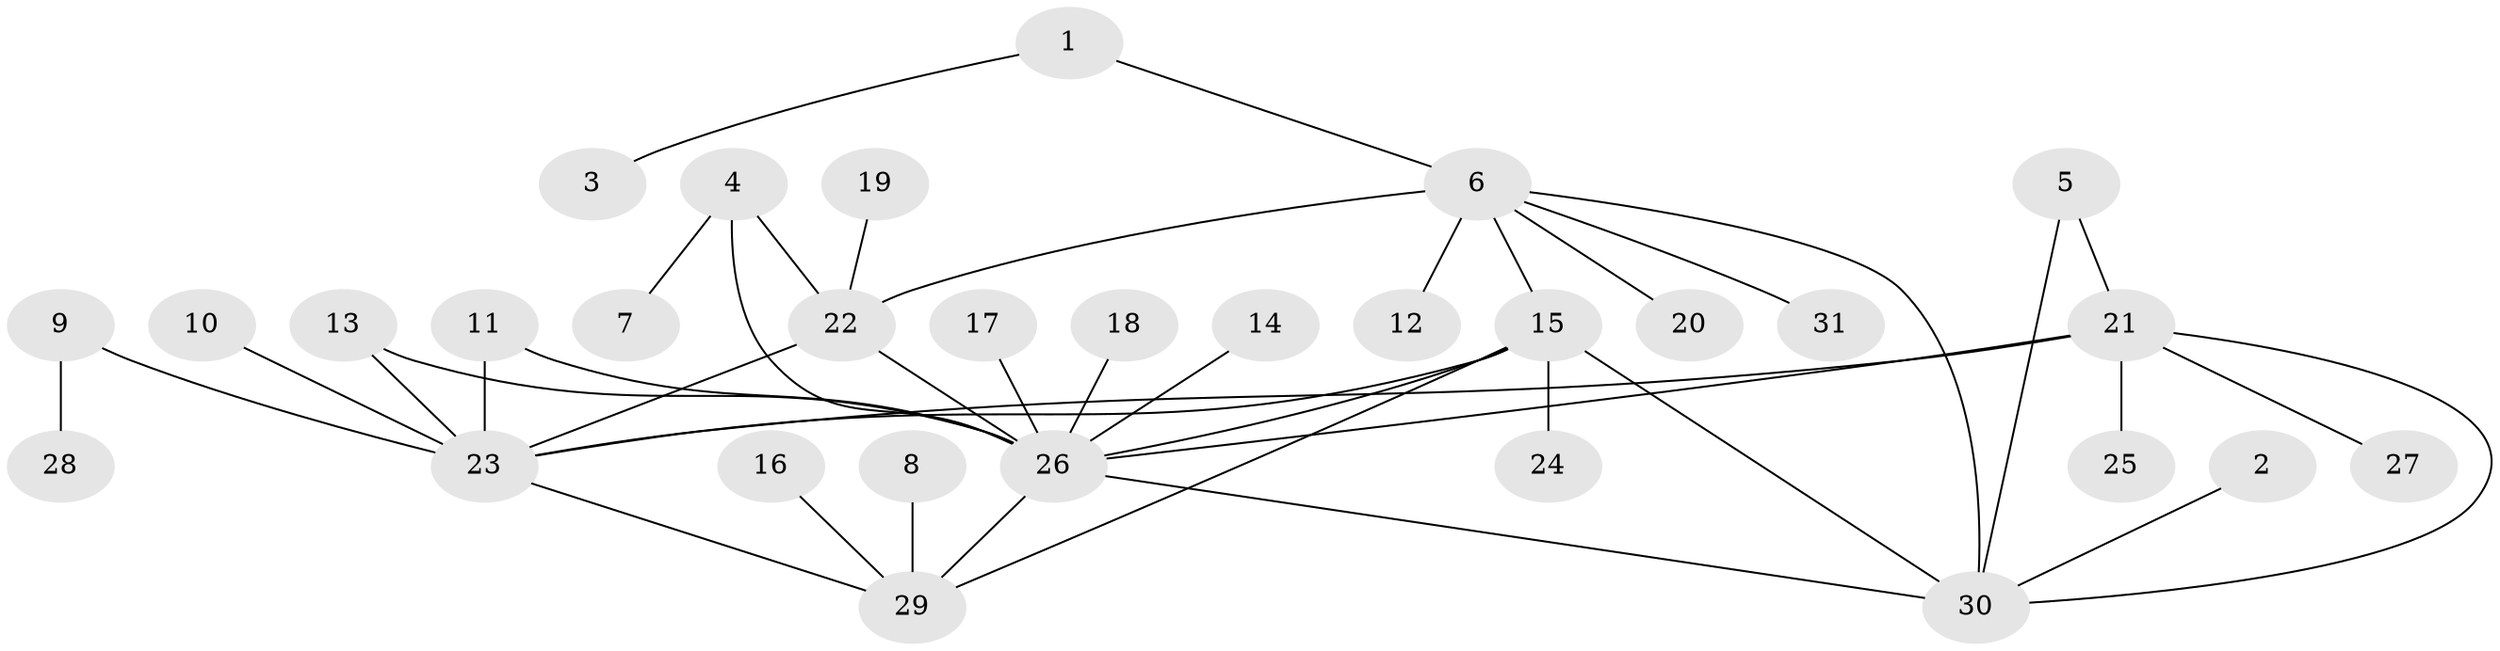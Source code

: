 // original degree distribution, {7: 0.04918032786885246, 5: 0.09836065573770492, 8: 0.01639344262295082, 6: 0.04918032786885246, 3: 0.08196721311475409, 9: 0.01639344262295082, 2: 0.08196721311475409, 1: 0.6065573770491803}
// Generated by graph-tools (version 1.1) at 2025/50/03/09/25 03:50:33]
// undirected, 31 vertices, 42 edges
graph export_dot {
graph [start="1"]
  node [color=gray90,style=filled];
  1;
  2;
  3;
  4;
  5;
  6;
  7;
  8;
  9;
  10;
  11;
  12;
  13;
  14;
  15;
  16;
  17;
  18;
  19;
  20;
  21;
  22;
  23;
  24;
  25;
  26;
  27;
  28;
  29;
  30;
  31;
  1 -- 3 [weight=1.0];
  1 -- 6 [weight=1.0];
  2 -- 30 [weight=1.0];
  4 -- 7 [weight=1.0];
  4 -- 22 [weight=1.0];
  4 -- 26 [weight=1.0];
  5 -- 21 [weight=1.0];
  5 -- 30 [weight=1.0];
  6 -- 12 [weight=1.0];
  6 -- 15 [weight=1.0];
  6 -- 20 [weight=1.0];
  6 -- 22 [weight=2.0];
  6 -- 30 [weight=1.0];
  6 -- 31 [weight=1.0];
  8 -- 29 [weight=1.0];
  9 -- 23 [weight=2.0];
  9 -- 28 [weight=1.0];
  10 -- 23 [weight=1.0];
  11 -- 23 [weight=1.0];
  11 -- 26 [weight=1.0];
  13 -- 23 [weight=1.0];
  13 -- 26 [weight=1.0];
  14 -- 26 [weight=1.0];
  15 -- 23 [weight=1.0];
  15 -- 24 [weight=1.0];
  15 -- 26 [weight=1.0];
  15 -- 29 [weight=1.0];
  15 -- 30 [weight=1.0];
  16 -- 29 [weight=1.0];
  17 -- 26 [weight=1.0];
  18 -- 26 [weight=1.0];
  19 -- 22 [weight=1.0];
  21 -- 23 [weight=1.0];
  21 -- 25 [weight=1.0];
  21 -- 26 [weight=1.0];
  21 -- 27 [weight=1.0];
  21 -- 30 [weight=1.0];
  22 -- 23 [weight=1.0];
  22 -- 26 [weight=1.0];
  23 -- 29 [weight=1.0];
  26 -- 29 [weight=1.0];
  26 -- 30 [weight=1.0];
}
